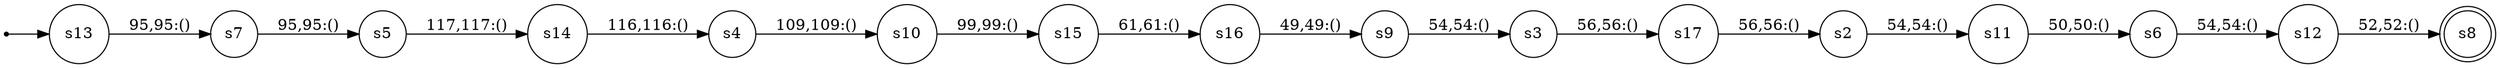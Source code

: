 
      digraph G {
        rankdir=LR;
        init [shape=point];
        node [shape = doublecircle];
        s8
        node [shape = circle];
        init -> s13;
        s17 -> s2 [label = "56,56:()"]
        s16 -> s9 [label = "49,49:()"]
        s15 -> s16 [label = "61,61:()"]
        s14 -> s4 [label = "116,116:()"]
        s13 -> s7 [label = "95,95:()"]
        s12 -> s8 [label = "52,52:()"]
        s11 -> s6 [label = "50,50:()"]
        s10 -> s15 [label = "99,99:()"]
        s9 -> s3 [label = "54,54:()"]
        s7 -> s5 [label = "95,95:()"]
        s6 -> s12 [label = "54,54:()"]
        s5 -> s14 [label = "117,117:()"]
        s4 -> s10 [label = "109,109:()"]
        s3 -> s17 [label = "56,56:()"]
        s2 -> s11 [label = "54,54:()"]}